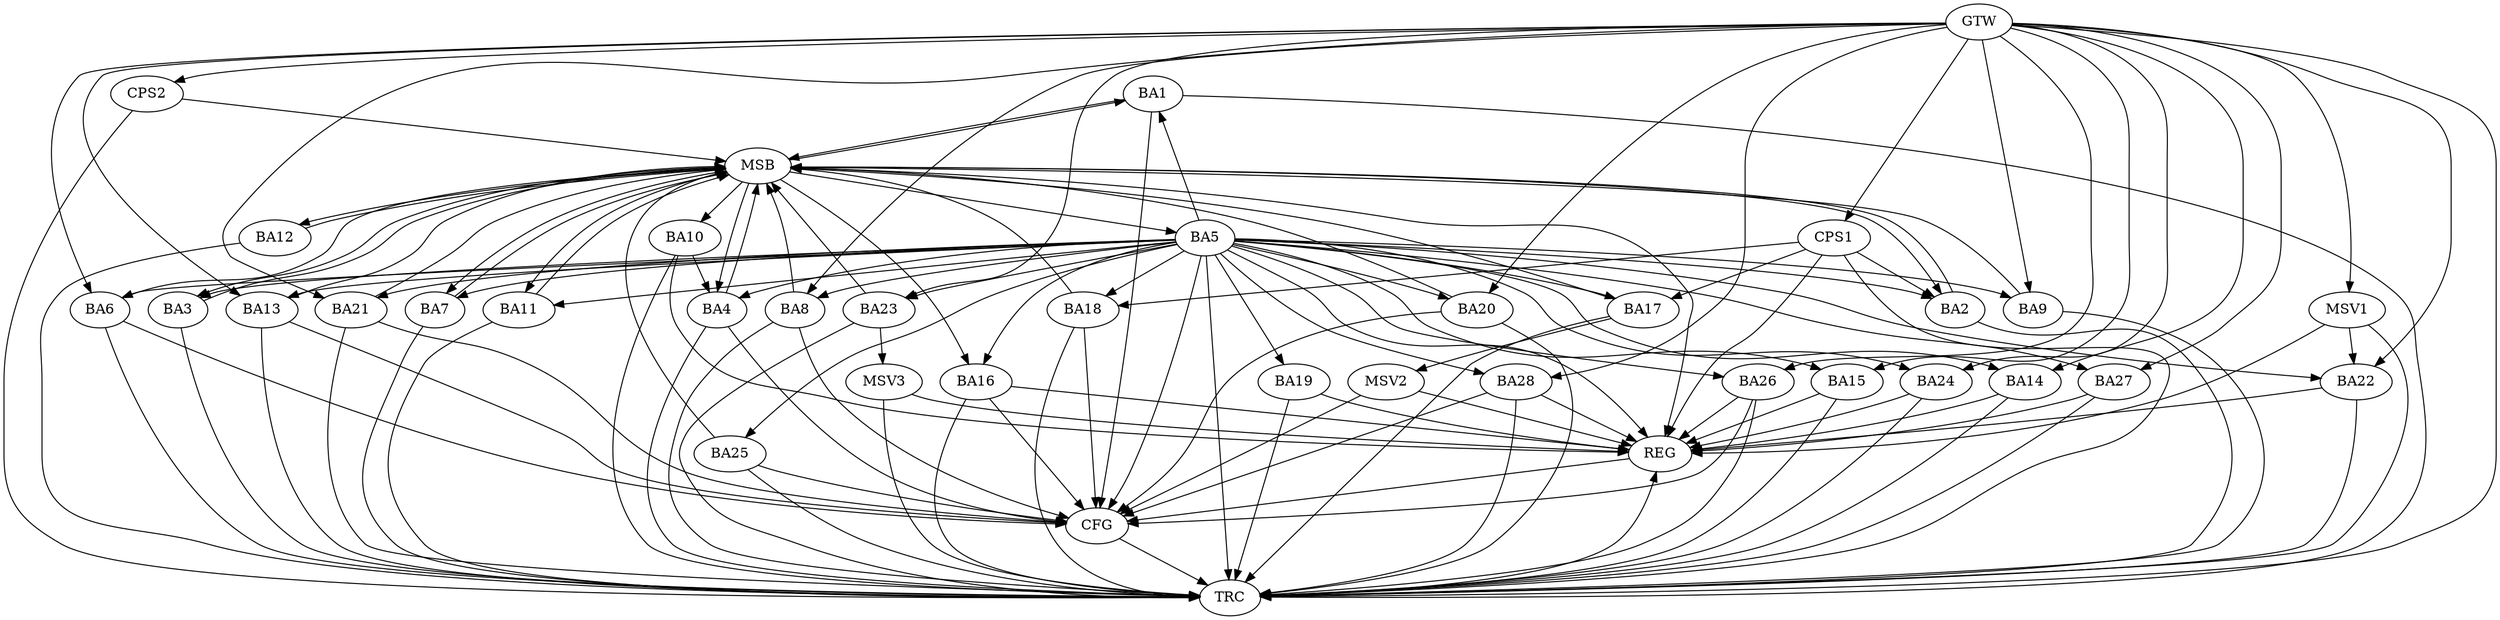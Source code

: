 strict digraph G {
  BA1 [ label="BA1" ];
  BA2 [ label="BA2" ];
  BA3 [ label="BA3" ];
  BA4 [ label="BA4" ];
  BA5 [ label="BA5" ];
  BA6 [ label="BA6" ];
  BA7 [ label="BA7" ];
  BA8 [ label="BA8" ];
  BA9 [ label="BA9" ];
  BA10 [ label="BA10" ];
  BA11 [ label="BA11" ];
  BA12 [ label="BA12" ];
  BA13 [ label="BA13" ];
  BA14 [ label="BA14" ];
  BA15 [ label="BA15" ];
  BA16 [ label="BA16" ];
  BA17 [ label="BA17" ];
  BA18 [ label="BA18" ];
  BA19 [ label="BA19" ];
  BA20 [ label="BA20" ];
  BA21 [ label="BA21" ];
  BA22 [ label="BA22" ];
  BA23 [ label="BA23" ];
  BA24 [ label="BA24" ];
  BA25 [ label="BA25" ];
  BA26 [ label="BA26" ];
  BA27 [ label="BA27" ];
  BA28 [ label="BA28" ];
  CPS1 [ label="CPS1" ];
  CPS2 [ label="CPS2" ];
  GTW [ label="GTW" ];
  REG [ label="REG" ];
  MSB [ label="MSB" ];
  CFG [ label="CFG" ];
  TRC [ label="TRC" ];
  MSV1 [ label="MSV1" ];
  MSV2 [ label="MSV2" ];
  MSV3 [ label="MSV3" ];
  BA5 -> BA4;
  BA10 -> BA4;
  CPS1 -> BA2;
  CPS1 -> BA18;
  CPS1 -> BA17;
  GTW -> BA6;
  GTW -> BA8;
  GTW -> BA9;
  GTW -> BA13;
  GTW -> BA14;
  GTW -> BA15;
  GTW -> BA20;
  GTW -> BA21;
  GTW -> BA22;
  GTW -> BA23;
  GTW -> BA24;
  GTW -> BA26;
  GTW -> BA27;
  GTW -> BA28;
  GTW -> CPS1;
  GTW -> CPS2;
  BA5 -> REG;
  BA10 -> REG;
  BA14 -> REG;
  BA15 -> REG;
  BA16 -> REG;
  BA19 -> REG;
  BA22 -> REG;
  BA24 -> REG;
  BA26 -> REG;
  BA27 -> REG;
  BA28 -> REG;
  CPS1 -> REG;
  BA1 -> MSB;
  MSB -> BA2;
  MSB -> REG;
  BA2 -> MSB;
  MSB -> BA1;
  BA3 -> MSB;
  BA4 -> MSB;
  MSB -> BA3;
  BA6 -> MSB;
  BA7 -> MSB;
  MSB -> BA4;
  BA8 -> MSB;
  BA9 -> MSB;
  MSB -> BA5;
  BA11 -> MSB;
  BA12 -> MSB;
  MSB -> BA10;
  BA13 -> MSB;
  MSB -> BA12;
  BA17 -> MSB;
  BA18 -> MSB;
  BA20 -> MSB;
  MSB -> BA7;
  BA21 -> MSB;
  BA23 -> MSB;
  BA25 -> MSB;
  CPS2 -> MSB;
  MSB -> BA11;
  MSB -> BA16;
  BA6 -> CFG;
  BA5 -> CFG;
  BA20 -> CFG;
  BA1 -> CFG;
  BA13 -> CFG;
  BA28 -> CFG;
  BA4 -> CFG;
  BA16 -> CFG;
  BA21 -> CFG;
  BA8 -> CFG;
  BA26 -> CFG;
  BA25 -> CFG;
  BA18 -> CFG;
  REG -> CFG;
  BA1 -> TRC;
  BA2 -> TRC;
  BA3 -> TRC;
  BA4 -> TRC;
  BA5 -> TRC;
  BA6 -> TRC;
  BA7 -> TRC;
  BA8 -> TRC;
  BA9 -> TRC;
  BA10 -> TRC;
  BA11 -> TRC;
  BA12 -> TRC;
  BA13 -> TRC;
  BA14 -> TRC;
  BA15 -> TRC;
  BA16 -> TRC;
  BA17 -> TRC;
  BA18 -> TRC;
  BA19 -> TRC;
  BA20 -> TRC;
  BA21 -> TRC;
  BA22 -> TRC;
  BA23 -> TRC;
  BA24 -> TRC;
  BA25 -> TRC;
  BA26 -> TRC;
  BA27 -> TRC;
  BA28 -> TRC;
  CPS1 -> TRC;
  CPS2 -> TRC;
  GTW -> TRC;
  CFG -> TRC;
  TRC -> REG;
  BA5 -> BA3;
  BA5 -> BA1;
  BA5 -> BA2;
  BA5 -> BA9;
  BA5 -> BA28;
  BA5 -> BA19;
  BA5 -> BA15;
  BA5 -> BA16;
  BA5 -> BA17;
  BA5 -> BA20;
  BA5 -> BA6;
  BA5 -> BA21;
  BA5 -> BA14;
  BA5 -> BA25;
  BA5 -> BA22;
  BA5 -> BA7;
  BA5 -> BA13;
  BA5 -> BA26;
  BA5 -> BA18;
  BA5 -> BA8;
  BA5 -> BA23;
  BA5 -> BA24;
  BA5 -> BA11;
  BA5 -> BA27;
  MSV1 -> BA22;
  GTW -> MSV1;
  MSV1 -> REG;
  MSV1 -> TRC;
  BA17 -> MSV2;
  MSV2 -> REG;
  MSV2 -> CFG;
  BA23 -> MSV3;
  MSV3 -> REG;
  MSV3 -> TRC;
}
